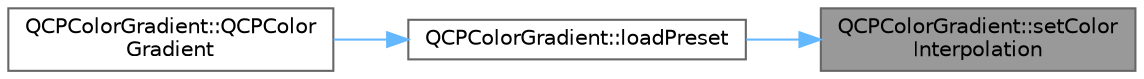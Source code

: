 digraph "QCPColorGradient::setColorInterpolation"
{
 // LATEX_PDF_SIZE
  bgcolor="transparent";
  edge [fontname=Helvetica,fontsize=10,labelfontname=Helvetica,labelfontsize=10];
  node [fontname=Helvetica,fontsize=10,shape=box,height=0.2,width=0.4];
  rankdir="RL";
  Node1 [label="QCPColorGradient::setColor\lInterpolation",height=0.2,width=0.4,color="gray40", fillcolor="grey60", style="filled", fontcolor="black",tooltip=" "];
  Node1 -> Node2 [dir="back",color="steelblue1",style="solid"];
  Node2 [label="QCPColorGradient::loadPreset",height=0.2,width=0.4,color="grey40", fillcolor="white", style="filled",URL="$class_q_c_p_color_gradient.html#aa0aeec1528241728b9671bf8e60b1622",tooltip=" "];
  Node2 -> Node3 [dir="back",color="steelblue1",style="solid"];
  Node3 [label="QCPColorGradient::QCPColor\lGradient",height=0.2,width=0.4,color="grey40", fillcolor="white", style="filled",URL="$class_q_c_p_color_gradient.html#a4e570b4004fd60bd135e52d685ed2b66",tooltip=" "];
}
